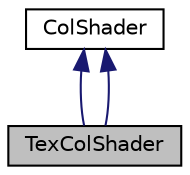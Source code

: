 digraph "TexColShader"
{
  edge [fontname="Helvetica",fontsize="10",labelfontname="Helvetica",labelfontsize="10"];
  node [fontname="Helvetica",fontsize="10",shape=record];
  Node1 [label="TexColShader",height=0.2,width=0.4,color="black", fillcolor="grey75", style="filled", fontcolor="black"];
  Node2 -> Node1 [dir="back",color="midnightblue",fontsize="10",style="solid",fontname="Helvetica"];
  Node2 [label="ColShader",height=0.2,width=0.4,color="black", fillcolor="white", style="filled",URL="$struct_col_shader.html"];
  Node2 -> Node1 [dir="back",color="midnightblue",fontsize="10",style="solid",fontname="Helvetica"];
}
